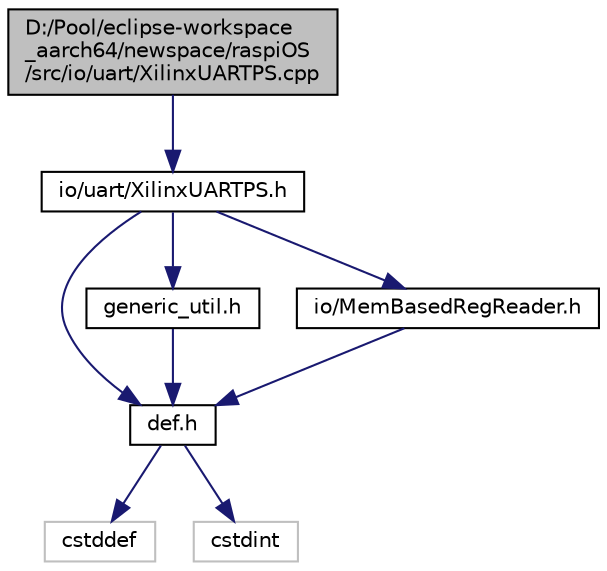 digraph "D:/Pool/eclipse-workspace_aarch64/newspace/raspiOS/src/io/uart/XilinxUARTPS.cpp"
{
  edge [fontname="Helvetica",fontsize="10",labelfontname="Helvetica",labelfontsize="10"];
  node [fontname="Helvetica",fontsize="10",shape=record];
  Node3772 [label="D:/Pool/eclipse-workspace\l_aarch64/newspace/raspiOS\l/src/io/uart/XilinxUARTPS.cpp",height=0.2,width=0.4,color="black", fillcolor="grey75", style="filled", fontcolor="black"];
  Node3772 -> Node3773 [color="midnightblue",fontsize="10",style="solid",fontname="Helvetica"];
  Node3773 [label="io/uart/XilinxUARTPS.h",height=0.2,width=0.4,color="black", fillcolor="white", style="filled",URL="$de/df7/_xilinx_u_a_r_t_p_s_8h.html"];
  Node3773 -> Node3774 [color="midnightblue",fontsize="10",style="solid",fontname="Helvetica"];
  Node3774 [label="def.h",height=0.2,width=0.4,color="black", fillcolor="white", style="filled",URL="$d4/da4/def_8h.html"];
  Node3774 -> Node3775 [color="midnightblue",fontsize="10",style="solid",fontname="Helvetica"];
  Node3775 [label="cstddef",height=0.2,width=0.4,color="grey75", fillcolor="white", style="filled"];
  Node3774 -> Node3776 [color="midnightblue",fontsize="10",style="solid",fontname="Helvetica"];
  Node3776 [label="cstdint",height=0.2,width=0.4,color="grey75", fillcolor="white", style="filled"];
  Node3773 -> Node3777 [color="midnightblue",fontsize="10",style="solid",fontname="Helvetica"];
  Node3777 [label="generic_util.h",height=0.2,width=0.4,color="black", fillcolor="white", style="filled",URL="$d6/d93/generic__util_8h.html"];
  Node3777 -> Node3774 [color="midnightblue",fontsize="10",style="solid",fontname="Helvetica"];
  Node3773 -> Node3778 [color="midnightblue",fontsize="10",style="solid",fontname="Helvetica"];
  Node3778 [label="io/MemBasedRegReader.h",height=0.2,width=0.4,color="black", fillcolor="white", style="filled",URL="$da/d46/_mem_based_reg_reader_8h.html"];
  Node3778 -> Node3774 [color="midnightblue",fontsize="10",style="solid",fontname="Helvetica"];
}
